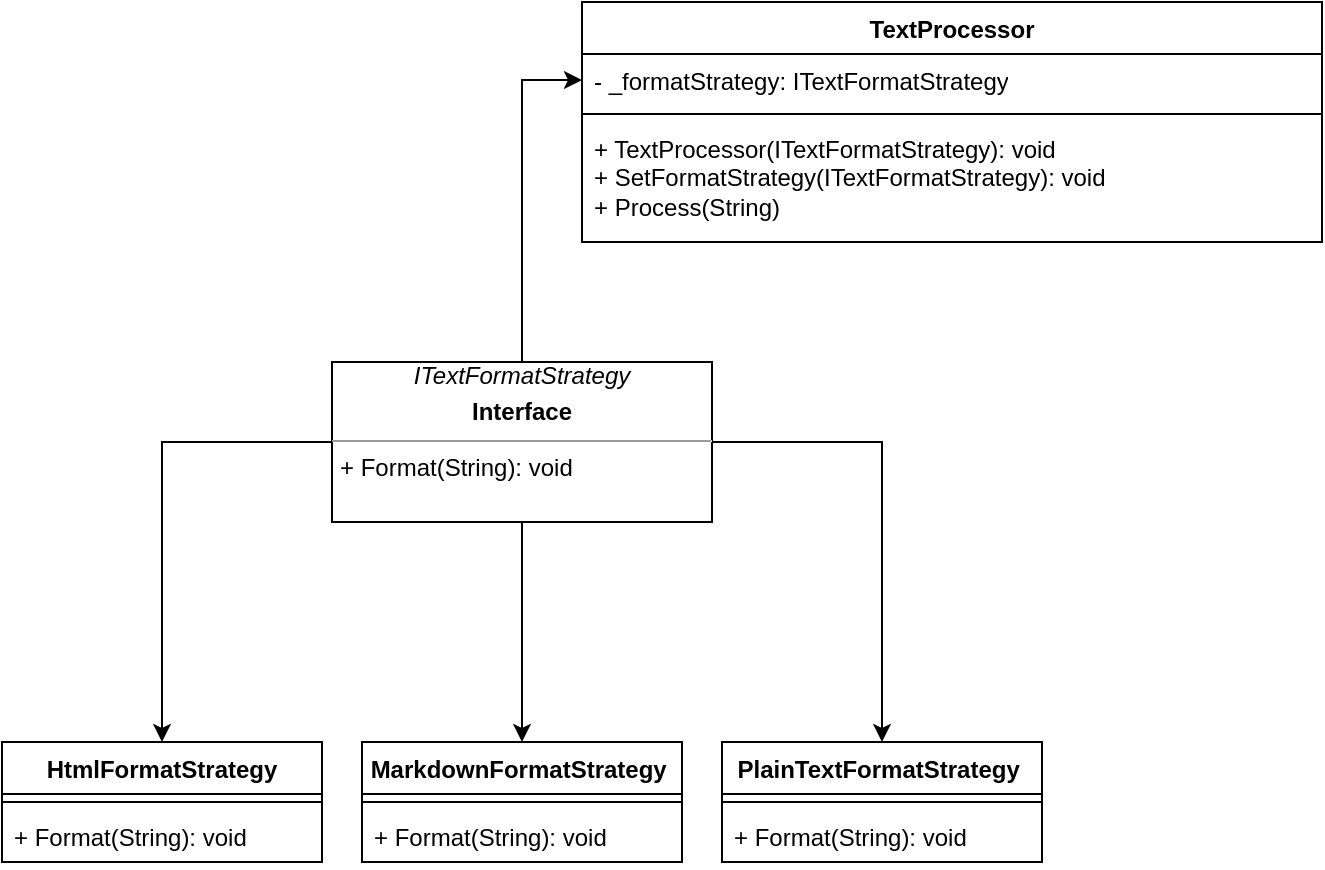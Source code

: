 <mxfile version="23.0.2" type="device">
  <diagram id="C5RBs43oDa-KdzZeNtuy" name="Page-1">
    <mxGraphModel dx="1098" dy="828" grid="1" gridSize="10" guides="1" tooltips="1" connect="1" arrows="1" fold="1" page="1" pageScale="1" pageWidth="827" pageHeight="1169" math="0" shadow="0">
      <root>
        <mxCell id="WIyWlLk6GJQsqaUBKTNV-0" />
        <mxCell id="WIyWlLk6GJQsqaUBKTNV-1" parent="WIyWlLk6GJQsqaUBKTNV-0" />
        <mxCell id="Ncr39G1gSI5vd6lwj-yw-20" style="edgeStyle=orthogonalEdgeStyle;rounded=0;orthogonalLoop=1;jettySize=auto;html=1;entryX=0.5;entryY=0;entryDx=0;entryDy=0;" edge="1" parent="WIyWlLk6GJQsqaUBKTNV-1" source="Ncr39G1gSI5vd6lwj-yw-3" target="Ncr39G1gSI5vd6lwj-yw-9">
          <mxGeometry relative="1" as="geometry" />
        </mxCell>
        <mxCell id="Ncr39G1gSI5vd6lwj-yw-21" style="edgeStyle=orthogonalEdgeStyle;rounded=0;orthogonalLoop=1;jettySize=auto;html=1;entryX=0.5;entryY=0;entryDx=0;entryDy=0;" edge="1" parent="WIyWlLk6GJQsqaUBKTNV-1" source="Ncr39G1gSI5vd6lwj-yw-3" target="Ncr39G1gSI5vd6lwj-yw-13">
          <mxGeometry relative="1" as="geometry" />
        </mxCell>
        <mxCell id="Ncr39G1gSI5vd6lwj-yw-23" style="edgeStyle=orthogonalEdgeStyle;rounded=0;orthogonalLoop=1;jettySize=auto;html=1;entryX=0.5;entryY=0;entryDx=0;entryDy=0;" edge="1" parent="WIyWlLk6GJQsqaUBKTNV-1" source="Ncr39G1gSI5vd6lwj-yw-3" target="Ncr39G1gSI5vd6lwj-yw-16">
          <mxGeometry relative="1" as="geometry" />
        </mxCell>
        <mxCell id="Ncr39G1gSI5vd6lwj-yw-32" style="edgeStyle=orthogonalEdgeStyle;rounded=0;orthogonalLoop=1;jettySize=auto;html=1;entryX=0;entryY=0.5;entryDx=0;entryDy=0;" edge="1" parent="WIyWlLk6GJQsqaUBKTNV-1" source="Ncr39G1gSI5vd6lwj-yw-3" target="Ncr39G1gSI5vd6lwj-yw-29">
          <mxGeometry relative="1" as="geometry" />
        </mxCell>
        <mxCell id="Ncr39G1gSI5vd6lwj-yw-3" value="&lt;div style=&quot;text-align: center;&quot;&gt;&lt;i&gt;ITextFormatStrategy&lt;/i&gt;&lt;/div&gt;&lt;p style=&quot;margin:0px;margin-top:4px;text-align:center;&quot;&gt;&lt;b&gt;Interface&lt;/b&gt;&lt;/p&gt;&lt;hr size=&quot;1&quot;&gt;&lt;p style=&quot;margin:0px;margin-left:4px;&quot;&gt;&lt;/p&gt;&lt;p style=&quot;margin:0px;margin-left:4px;&quot;&gt;+ Format(String): void&lt;/p&gt;" style="verticalAlign=top;align=left;overflow=fill;fontSize=12;fontFamily=Helvetica;html=1;whiteSpace=wrap;" vertex="1" parent="WIyWlLk6GJQsqaUBKTNV-1">
          <mxGeometry x="275" y="450" width="190" height="80" as="geometry" />
        </mxCell>
        <mxCell id="Ncr39G1gSI5vd6lwj-yw-9" value="HtmlFormatStrategy" style="swimlane;fontStyle=1;align=center;verticalAlign=top;childLayout=stackLayout;horizontal=1;startSize=26;horizontalStack=0;resizeParent=1;resizeParentMax=0;resizeLast=0;collapsible=1;marginBottom=0;whiteSpace=wrap;html=1;" vertex="1" parent="WIyWlLk6GJQsqaUBKTNV-1">
          <mxGeometry x="110" y="640" width="160" height="60" as="geometry" />
        </mxCell>
        <mxCell id="Ncr39G1gSI5vd6lwj-yw-11" value="" style="line;strokeWidth=1;fillColor=none;align=left;verticalAlign=middle;spacingTop=-1;spacingLeft=3;spacingRight=3;rotatable=0;labelPosition=right;points=[];portConstraint=eastwest;strokeColor=inherit;" vertex="1" parent="Ncr39G1gSI5vd6lwj-yw-9">
          <mxGeometry y="26" width="160" height="8" as="geometry" />
        </mxCell>
        <mxCell id="Ncr39G1gSI5vd6lwj-yw-12" value="+ Format(String): void" style="text;strokeColor=none;fillColor=none;align=left;verticalAlign=top;spacingLeft=4;spacingRight=4;overflow=hidden;rotatable=0;points=[[0,0.5],[1,0.5]];portConstraint=eastwest;whiteSpace=wrap;html=1;" vertex="1" parent="Ncr39G1gSI5vd6lwj-yw-9">
          <mxGeometry y="34" width="160" height="26" as="geometry" />
        </mxCell>
        <mxCell id="Ncr39G1gSI5vd6lwj-yw-13" value="MarkdownFormatStrategy&amp;nbsp;" style="swimlane;fontStyle=1;align=center;verticalAlign=top;childLayout=stackLayout;horizontal=1;startSize=26;horizontalStack=0;resizeParent=1;resizeParentMax=0;resizeLast=0;collapsible=1;marginBottom=0;whiteSpace=wrap;html=1;" vertex="1" parent="WIyWlLk6GJQsqaUBKTNV-1">
          <mxGeometry x="290" y="640" width="160" height="60" as="geometry" />
        </mxCell>
        <mxCell id="Ncr39G1gSI5vd6lwj-yw-14" value="" style="line;strokeWidth=1;fillColor=none;align=left;verticalAlign=middle;spacingTop=-1;spacingLeft=3;spacingRight=3;rotatable=0;labelPosition=right;points=[];portConstraint=eastwest;strokeColor=inherit;" vertex="1" parent="Ncr39G1gSI5vd6lwj-yw-13">
          <mxGeometry y="26" width="160" height="8" as="geometry" />
        </mxCell>
        <mxCell id="Ncr39G1gSI5vd6lwj-yw-15" value="+ Format(String): void" style="text;strokeColor=none;fillColor=none;align=left;verticalAlign=top;spacingLeft=4;spacingRight=4;overflow=hidden;rotatable=0;points=[[0,0.5],[1,0.5]];portConstraint=eastwest;whiteSpace=wrap;html=1;" vertex="1" parent="Ncr39G1gSI5vd6lwj-yw-13">
          <mxGeometry y="34" width="160" height="26" as="geometry" />
        </mxCell>
        <mxCell id="Ncr39G1gSI5vd6lwj-yw-16" value="PlainTextFormatStrategy&amp;nbsp;" style="swimlane;fontStyle=1;align=center;verticalAlign=top;childLayout=stackLayout;horizontal=1;startSize=26;horizontalStack=0;resizeParent=1;resizeParentMax=0;resizeLast=0;collapsible=1;marginBottom=0;whiteSpace=wrap;html=1;" vertex="1" parent="WIyWlLk6GJQsqaUBKTNV-1">
          <mxGeometry x="470" y="640" width="160" height="60" as="geometry" />
        </mxCell>
        <mxCell id="Ncr39G1gSI5vd6lwj-yw-17" value="" style="line;strokeWidth=1;fillColor=none;align=left;verticalAlign=middle;spacingTop=-1;spacingLeft=3;spacingRight=3;rotatable=0;labelPosition=right;points=[];portConstraint=eastwest;strokeColor=inherit;" vertex="1" parent="Ncr39G1gSI5vd6lwj-yw-16">
          <mxGeometry y="26" width="160" height="8" as="geometry" />
        </mxCell>
        <mxCell id="Ncr39G1gSI5vd6lwj-yw-18" value="+ Format(String): void" style="text;strokeColor=none;fillColor=none;align=left;verticalAlign=top;spacingLeft=4;spacingRight=4;overflow=hidden;rotatable=0;points=[[0,0.5],[1,0.5]];portConstraint=eastwest;whiteSpace=wrap;html=1;" vertex="1" parent="Ncr39G1gSI5vd6lwj-yw-16">
          <mxGeometry y="34" width="160" height="26" as="geometry" />
        </mxCell>
        <mxCell id="Ncr39G1gSI5vd6lwj-yw-28" value="TextProcessor" style="swimlane;fontStyle=1;align=center;verticalAlign=top;childLayout=stackLayout;horizontal=1;startSize=26;horizontalStack=0;resizeParent=1;resizeParentMax=0;resizeLast=0;collapsible=1;marginBottom=0;whiteSpace=wrap;html=1;" vertex="1" parent="WIyWlLk6GJQsqaUBKTNV-1">
          <mxGeometry x="400" y="270" width="370" height="120" as="geometry" />
        </mxCell>
        <mxCell id="Ncr39G1gSI5vd6lwj-yw-29" value="- _formatStrategy: ITextFormatStrategy" style="text;strokeColor=none;fillColor=none;align=left;verticalAlign=top;spacingLeft=4;spacingRight=4;overflow=hidden;rotatable=0;points=[[0,0.5],[1,0.5]];portConstraint=eastwest;whiteSpace=wrap;html=1;" vertex="1" parent="Ncr39G1gSI5vd6lwj-yw-28">
          <mxGeometry y="26" width="370" height="26" as="geometry" />
        </mxCell>
        <mxCell id="Ncr39G1gSI5vd6lwj-yw-30" value="" style="line;strokeWidth=1;fillColor=none;align=left;verticalAlign=middle;spacingTop=-1;spacingLeft=3;spacingRight=3;rotatable=0;labelPosition=right;points=[];portConstraint=eastwest;strokeColor=inherit;" vertex="1" parent="Ncr39G1gSI5vd6lwj-yw-28">
          <mxGeometry y="52" width="370" height="8" as="geometry" />
        </mxCell>
        <mxCell id="Ncr39G1gSI5vd6lwj-yw-31" value="+ TextProcessor(ITextFormatStrategy): void&lt;br&gt;+&amp;nbsp;SetFormatStrategy(ITextFormatStrategy): void&lt;br&gt;+&amp;nbsp;Process(String)" style="text;strokeColor=none;fillColor=none;align=left;verticalAlign=top;spacingLeft=4;spacingRight=4;overflow=hidden;rotatable=0;points=[[0,0.5],[1,0.5]];portConstraint=eastwest;whiteSpace=wrap;html=1;" vertex="1" parent="Ncr39G1gSI5vd6lwj-yw-28">
          <mxGeometry y="60" width="370" height="60" as="geometry" />
        </mxCell>
      </root>
    </mxGraphModel>
  </diagram>
</mxfile>
